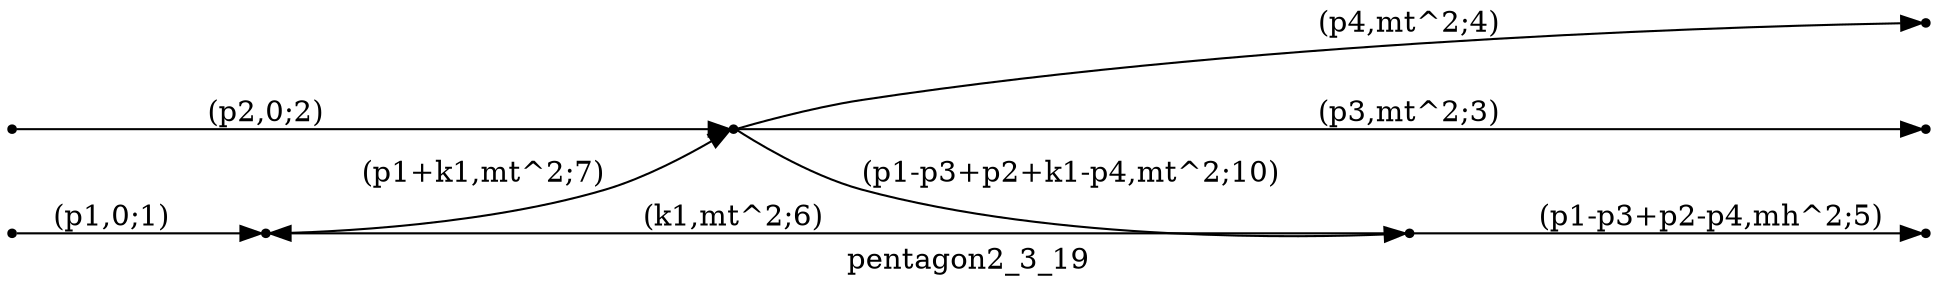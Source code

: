 digraph pentagon2_3_19 {
  label="pentagon2_3_19";
  rankdir="LR";
  subgraph edges {
    -1 -> 2 [label="(p1,0;1)"];
    -2 -> 3 [label="(p2,0;2)"];
    3 -> -3 [label="(p3,mt^2;3)"];
    3 -> -4 [label="(p4,mt^2;4)"];
    1 -> -5 [label="(p1-p3+p2-p4,mh^2;5)"];
    1 -> 2 [label="(k1,mt^2;6)"];
    2 -> 3 [label="(p1+k1,mt^2;7)"];
    3 -> 1 [label="(p1-p3+p2+k1-p4,mt^2;10)"];
  }
  subgraph incoming { rank="source"; -1; -2; }
  subgraph outgoing { rank="sink"; -3; -4; -5; }
-5 [shape=point];
-4 [shape=point];
-3 [shape=point];
-2 [shape=point];
-1 [shape=point];
1 [shape=point];
2 [shape=point];
3 [shape=point];
}

